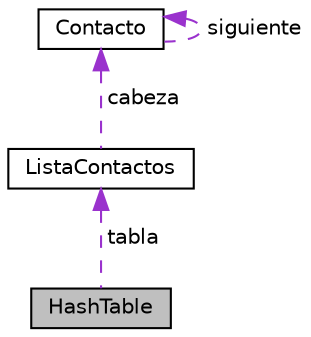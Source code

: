 digraph "HashTable"
{
 // LATEX_PDF_SIZE
  edge [fontname="Helvetica",fontsize="10",labelfontname="Helvetica",labelfontsize="10"];
  node [fontname="Helvetica",fontsize="10",shape=record];
  Node1 [label="HashTable",height=0.2,width=0.4,color="black", fillcolor="grey75", style="filled", fontcolor="black",tooltip="Clase HashTable."];
  Node2 -> Node1 [dir="back",color="darkorchid3",fontsize="10",style="dashed",label=" tabla" ,fontname="Helvetica"];
  Node2 [label="ListaContactos",height=0.2,width=0.4,color="black", fillcolor="white", style="filled",URL="$struct_lista_contactos.html",tooltip="Estructura ListaContactos."];
  Node3 -> Node2 [dir="back",color="darkorchid3",fontsize="10",style="dashed",label=" cabeza" ,fontname="Helvetica"];
  Node3 [label="Contacto",height=0.2,width=0.4,color="black", fillcolor="white", style="filled",URL="$struct_contacto.html",tooltip="Estructura Contacto."];
  Node3 -> Node3 [dir="back",color="darkorchid3",fontsize="10",style="dashed",label=" siguiente" ,fontname="Helvetica"];
}

